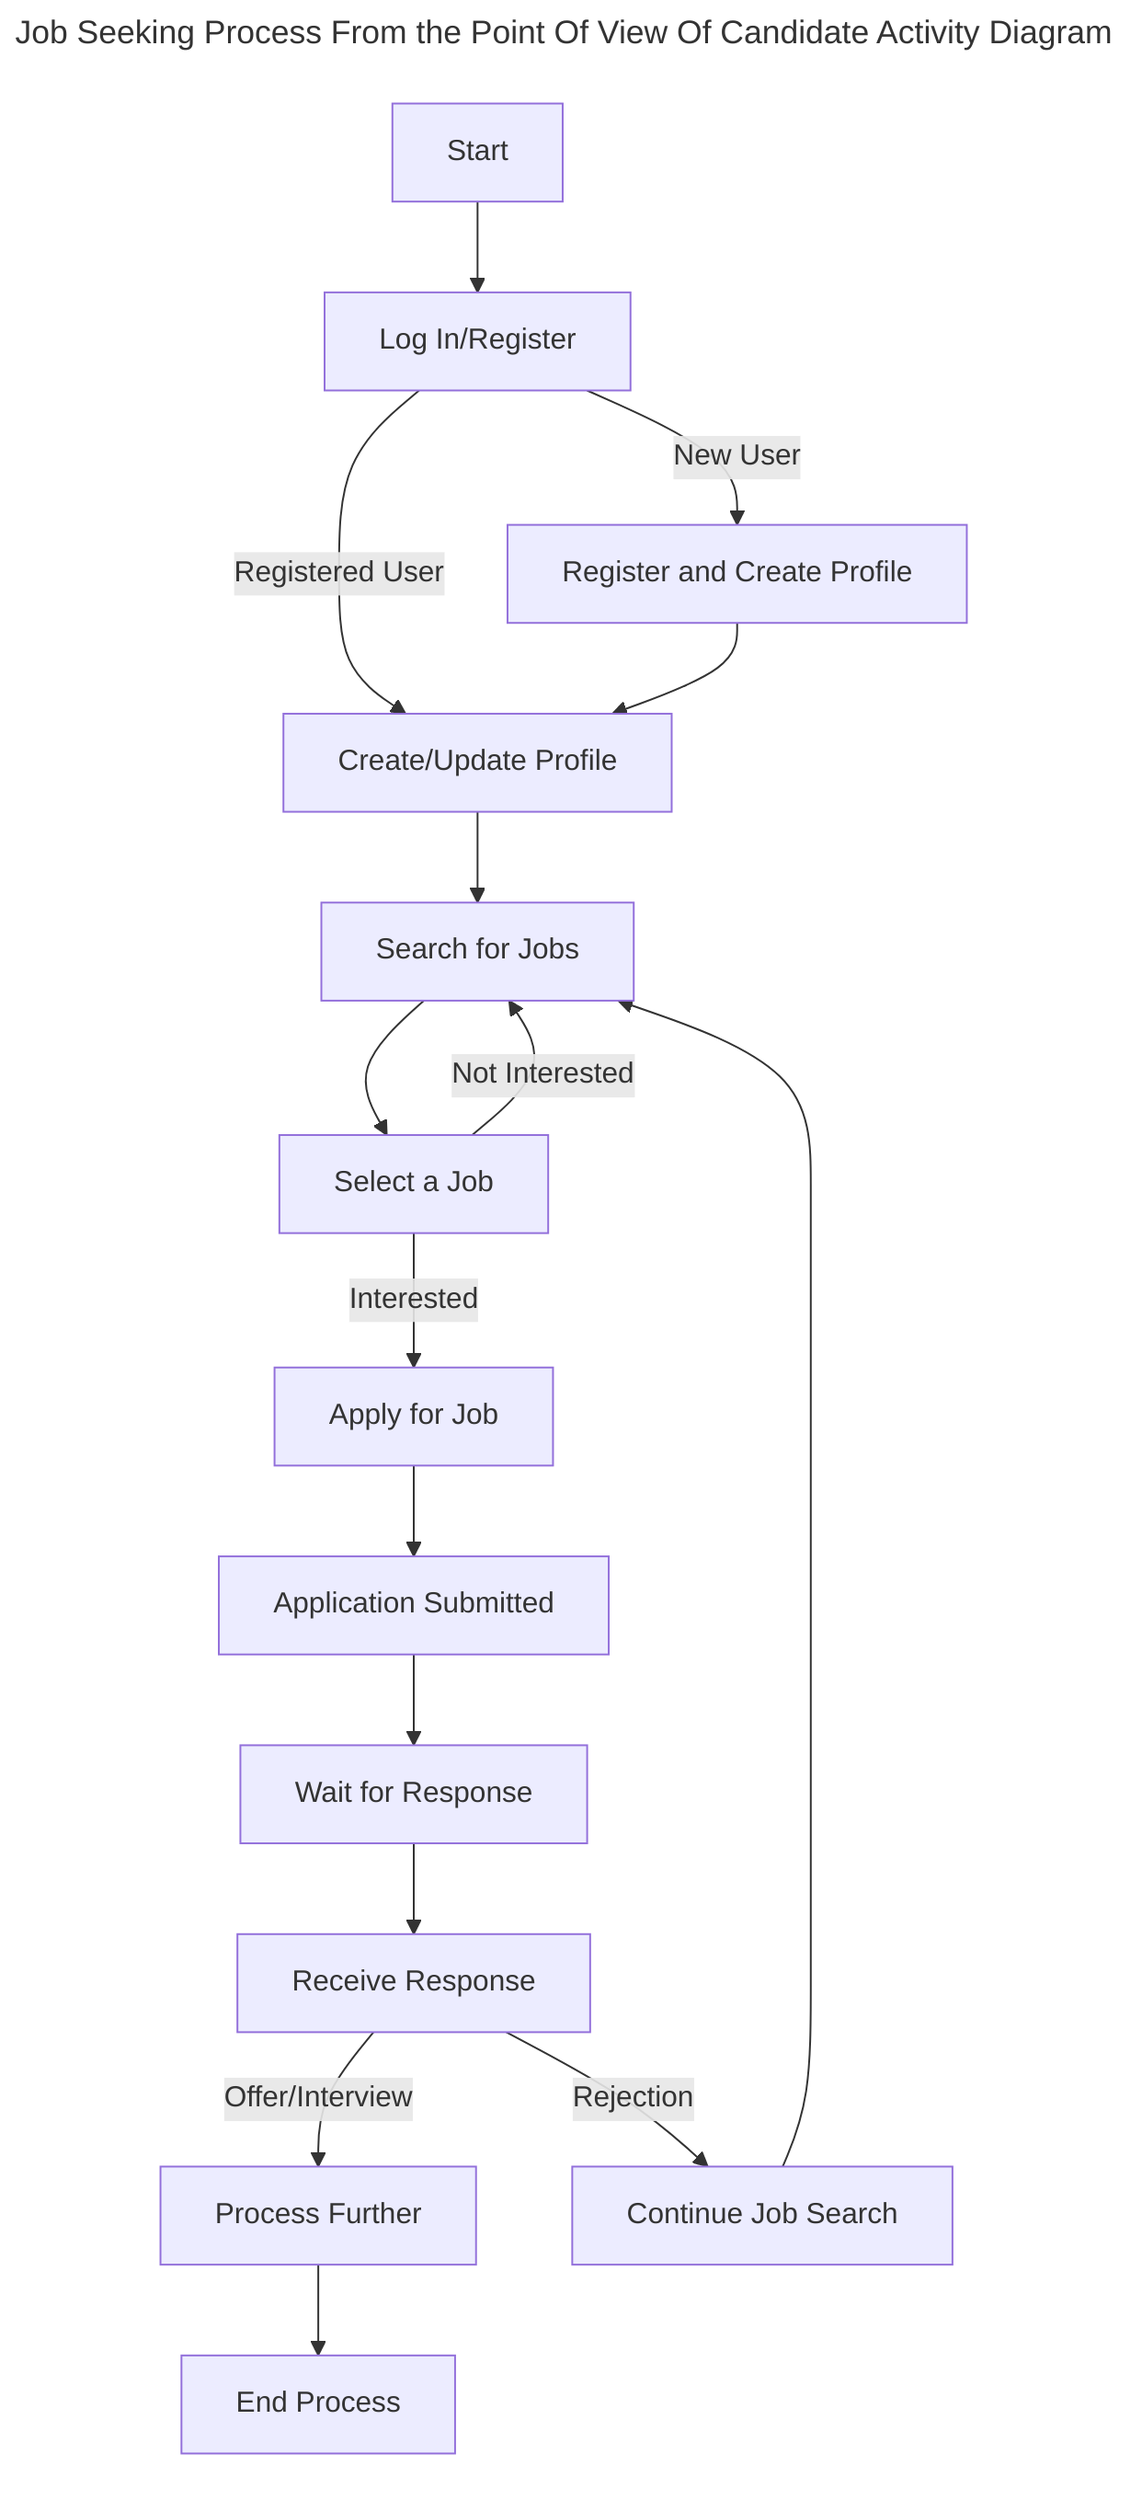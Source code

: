 ---
title: Job Seeking Process From the Point Of View Of Candidate Activity Diagram
---

graph TD
    A[Start] --> B[Log In/Register]
    B -- "Registered User" --> C[Create/Update Profile]
    B -- "New User" --> X[Register and Create Profile]
    X --> C
    C --> D[Search for Jobs]
    D --> E[Select a Job]
    E -- "Interested" --> F[Apply for Job]
    E -- "Not Interested" --> D
    F --> G[Application Submitted]
    G --> H[Wait for Response]
    H --> I[Receive Response]
    I -- "Offer/Interview" --> K[Process Further]
    I -- "Rejection" --> L[Continue Job Search]
    K --> J[End Process]
    L --> D